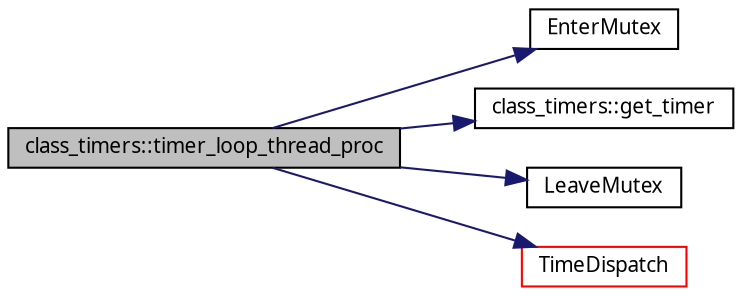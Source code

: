 digraph G
{
  edge [fontname="FreeSans.ttf",fontsize=10,labelfontname="FreeSans.ttf",labelfontsize=10];
  node [fontname="FreeSans.ttf",fontsize=10,shape=record];
  rankdir=LR;
  Node1 [label="class_timers::timer_loop_thread_proc",height=0.2,width=0.4,color="black", fillcolor="grey75", style="filled" fontcolor="black"];
  Node1 -> Node2 [color="midnightblue",fontsize=10,style="solid"];
  Node2 [label="EnterMutex",height=0.2,width=0.4,color="black", fillcolor="white", style="filled",URL="$timers__unix_8c.html#d7fee43b8a44cf8b7036853593044037"];
  Node1 -> Node3 [color="midnightblue",fontsize=10,style="solid"];
  Node3 [label="class_timers::get_timer",height=0.2,width=0.4,color="black", fillcolor="white", style="filled",URL="$classclass__timers.html#e4fe19b5b56b72ce2601d74f6519bd0b"];
  Node1 -> Node4 [color="midnightblue",fontsize=10,style="solid"];
  Node4 [label="LeaveMutex",height=0.2,width=0.4,color="black", fillcolor="white", style="filled",URL="$timers__unix_8c.html#73d9a4eb941fb20cf6b597840510394b"];
  Node1 -> Node5 [color="midnightblue",fontsize=10,style="solid"];
  Node5 [label="TimeDispatch",height=0.2,width=0.4,color="red", fillcolor="white", style="filled",URL="$timer_8c.html#fa75192a3238525618f8cb83004930cc"];
}
